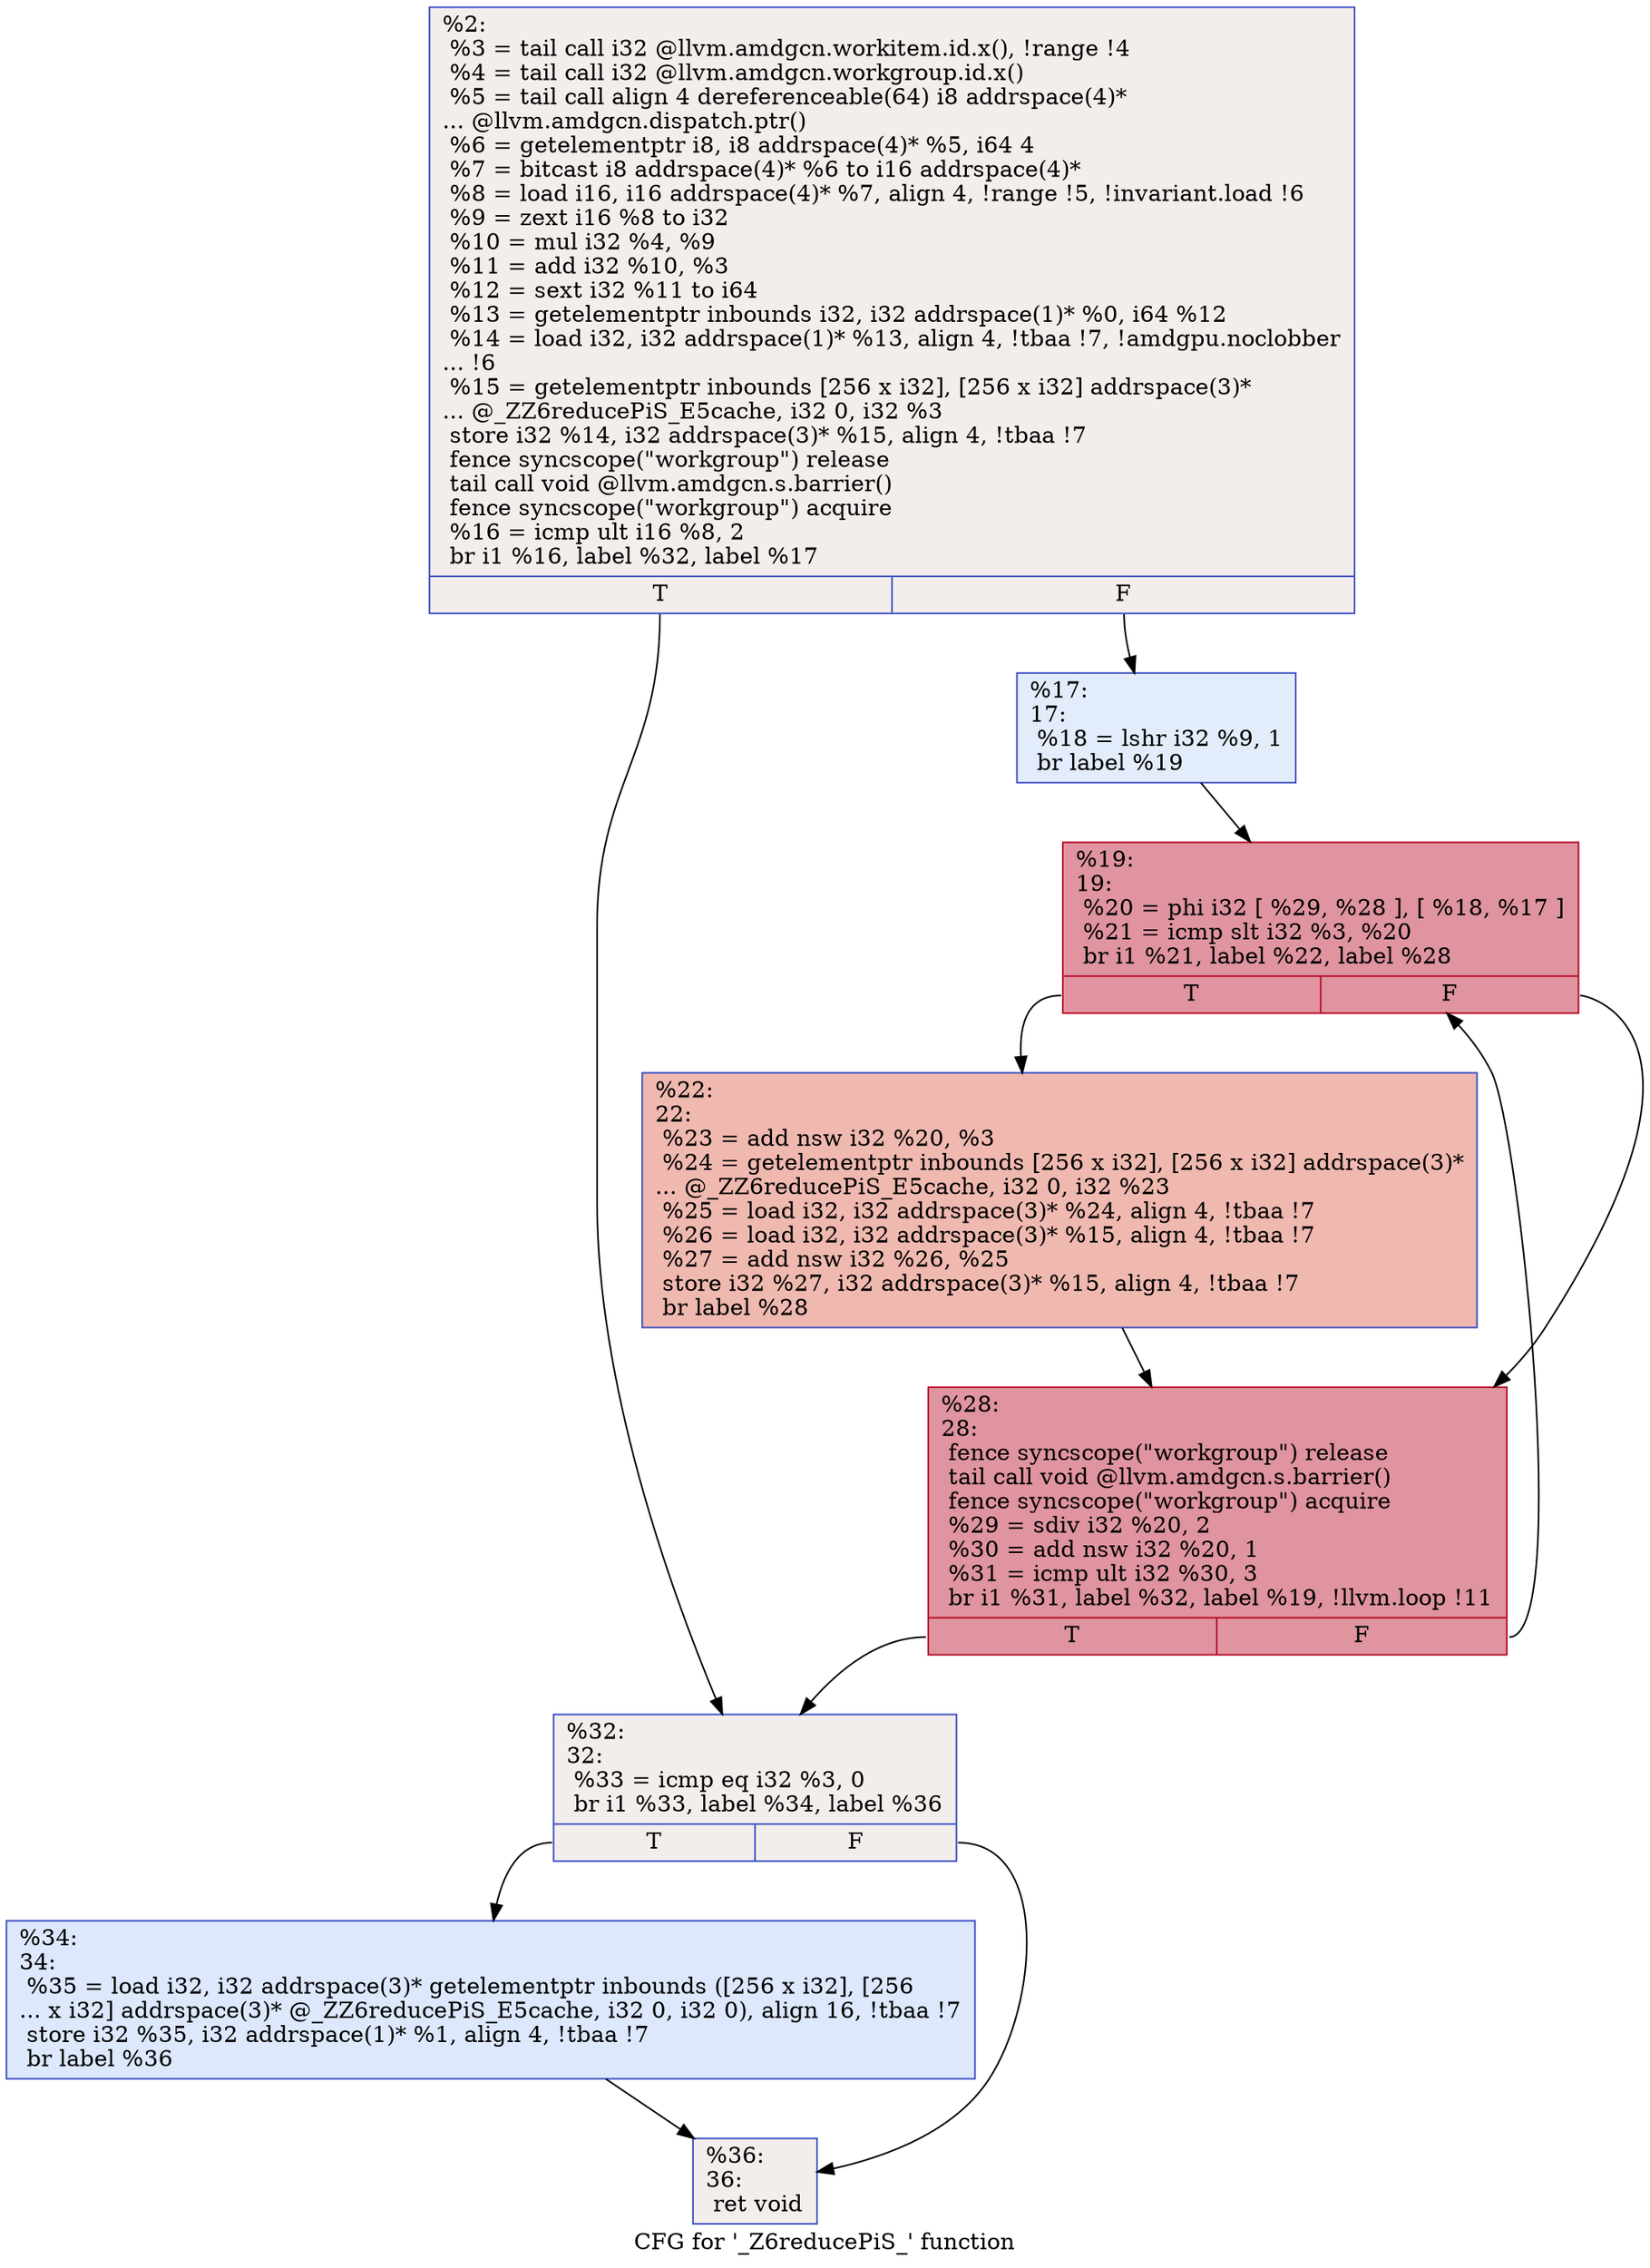 digraph "CFG for '_Z6reducePiS_' function" {
	label="CFG for '_Z6reducePiS_' function";

	Node0x573c110 [shape=record,color="#3d50c3ff", style=filled, fillcolor="#e3d9d370",label="{%2:\l  %3 = tail call i32 @llvm.amdgcn.workitem.id.x(), !range !4\l  %4 = tail call i32 @llvm.amdgcn.workgroup.id.x()\l  %5 = tail call align 4 dereferenceable(64) i8 addrspace(4)*\l... @llvm.amdgcn.dispatch.ptr()\l  %6 = getelementptr i8, i8 addrspace(4)* %5, i64 4\l  %7 = bitcast i8 addrspace(4)* %6 to i16 addrspace(4)*\l  %8 = load i16, i16 addrspace(4)* %7, align 4, !range !5, !invariant.load !6\l  %9 = zext i16 %8 to i32\l  %10 = mul i32 %4, %9\l  %11 = add i32 %10, %3\l  %12 = sext i32 %11 to i64\l  %13 = getelementptr inbounds i32, i32 addrspace(1)* %0, i64 %12\l  %14 = load i32, i32 addrspace(1)* %13, align 4, !tbaa !7, !amdgpu.noclobber\l... !6\l  %15 = getelementptr inbounds [256 x i32], [256 x i32] addrspace(3)*\l... @_ZZ6reducePiS_E5cache, i32 0, i32 %3\l  store i32 %14, i32 addrspace(3)* %15, align 4, !tbaa !7\l  fence syncscope(\"workgroup\") release\l  tail call void @llvm.amdgcn.s.barrier()\l  fence syncscope(\"workgroup\") acquire\l  %16 = icmp ult i16 %8, 2\l  br i1 %16, label %32, label %17\l|{<s0>T|<s1>F}}"];
	Node0x573c110:s0 -> Node0x573ddf0;
	Node0x573c110:s1 -> Node0x573f520;
	Node0x573f520 [shape=record,color="#3d50c3ff", style=filled, fillcolor="#bfd3f670",label="{%17:\l17:                                               \l  %18 = lshr i32 %9, 1\l  br label %19\l}"];
	Node0x573f520 -> Node0x573f720;
	Node0x573f720 [shape=record,color="#b70d28ff", style=filled, fillcolor="#b70d2870",label="{%19:\l19:                                               \l  %20 = phi i32 [ %29, %28 ], [ %18, %17 ]\l  %21 = icmp slt i32 %3, %20\l  br i1 %21, label %22, label %28\l|{<s0>T|<s1>F}}"];
	Node0x573f720:s0 -> Node0x573f9e0;
	Node0x573f720:s1 -> Node0x573f810;
	Node0x573f9e0 [shape=record,color="#3d50c3ff", style=filled, fillcolor="#de614d70",label="{%22:\l22:                                               \l  %23 = add nsw i32 %20, %3\l  %24 = getelementptr inbounds [256 x i32], [256 x i32] addrspace(3)*\l... @_ZZ6reducePiS_E5cache, i32 0, i32 %23\l  %25 = load i32, i32 addrspace(3)* %24, align 4, !tbaa !7\l  %26 = load i32, i32 addrspace(3)* %15, align 4, !tbaa !7\l  %27 = add nsw i32 %26, %25\l  store i32 %27, i32 addrspace(3)* %15, align 4, !tbaa !7\l  br label %28\l}"];
	Node0x573f9e0 -> Node0x573f810;
	Node0x573f810 [shape=record,color="#b70d28ff", style=filled, fillcolor="#b70d2870",label="{%28:\l28:                                               \l  fence syncscope(\"workgroup\") release\l  tail call void @llvm.amdgcn.s.barrier()\l  fence syncscope(\"workgroup\") acquire\l  %29 = sdiv i32 %20, 2\l  %30 = add nsw i32 %20, 1\l  %31 = icmp ult i32 %30, 3\l  br i1 %31, label %32, label %19, !llvm.loop !11\l|{<s0>T|<s1>F}}"];
	Node0x573f810:s0 -> Node0x573ddf0;
	Node0x573f810:s1 -> Node0x573f720;
	Node0x573ddf0 [shape=record,color="#3d50c3ff", style=filled, fillcolor="#e3d9d370",label="{%32:\l32:                                               \l  %33 = icmp eq i32 %3, 0\l  br i1 %33, label %34, label %36\l|{<s0>T|<s1>F}}"];
	Node0x573ddf0:s0 -> Node0x573f4a0;
	Node0x573ddf0:s1 -> Node0x57405b0;
	Node0x573f4a0 [shape=record,color="#3d50c3ff", style=filled, fillcolor="#b2ccfb70",label="{%34:\l34:                                               \l  %35 = load i32, i32 addrspace(3)* getelementptr inbounds ([256 x i32], [256\l... x i32] addrspace(3)* @_ZZ6reducePiS_E5cache, i32 0, i32 0), align 16, !tbaa !7\l  store i32 %35, i32 addrspace(1)* %1, align 4, !tbaa !7\l  br label %36\l}"];
	Node0x573f4a0 -> Node0x57405b0;
	Node0x57405b0 [shape=record,color="#3d50c3ff", style=filled, fillcolor="#e3d9d370",label="{%36:\l36:                                               \l  ret void\l}"];
}
